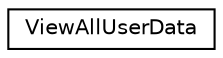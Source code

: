 digraph G
{
  edge [fontname="Helvetica",fontsize="10",labelfontname="Helvetica",labelfontsize="10"];
  node [fontname="Helvetica",fontsize="10",shape=record];
  rankdir=LR;
  Node1 [label="ViewAllUserData",height=0.2,width=0.4,color="black", fillcolor="white", style="filled",URL="$de/d87/structViewAllUserData.html"];
}
